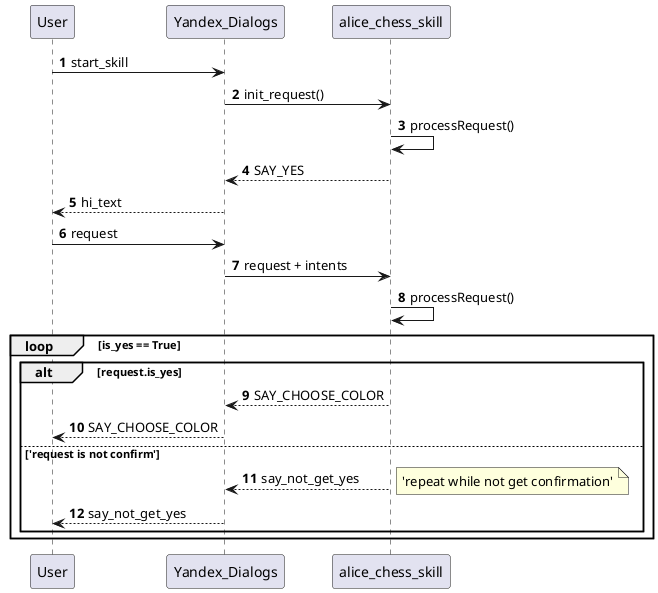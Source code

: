 @startuml

autonumber
User -> Yandex_Dialogs: start_skill
Yandex_Dialogs -> alice_chess_skill: init_request()
alice_chess_skill -> alice_chess_skill: processRequest()
alice_chess_skill --> Yandex_Dialogs: SAY_YES
Yandex_Dialogs --> User: hi_text
User -> Yandex_Dialogs: request
Yandex_Dialogs -> alice_chess_skill: request + intents
alice_chess_skill -> alice_chess_skill: processRequest()
loop is_yes == True
    alt request.is_yes
    alice_chess_skill  --> Yandex_Dialogs: SAY_CHOOSE_COLOR
    Yandex_Dialogs --> User: SAY_CHOOSE_COLOR
    else 'request is not confirm'
    alice_chess_skill  --> Yandex_Dialogs: say_not_get_yes
    note right: 'repeat while not get confirmation'
    Yandex_Dialogs --> User: say_not_get_yes
    end
end

@enduml